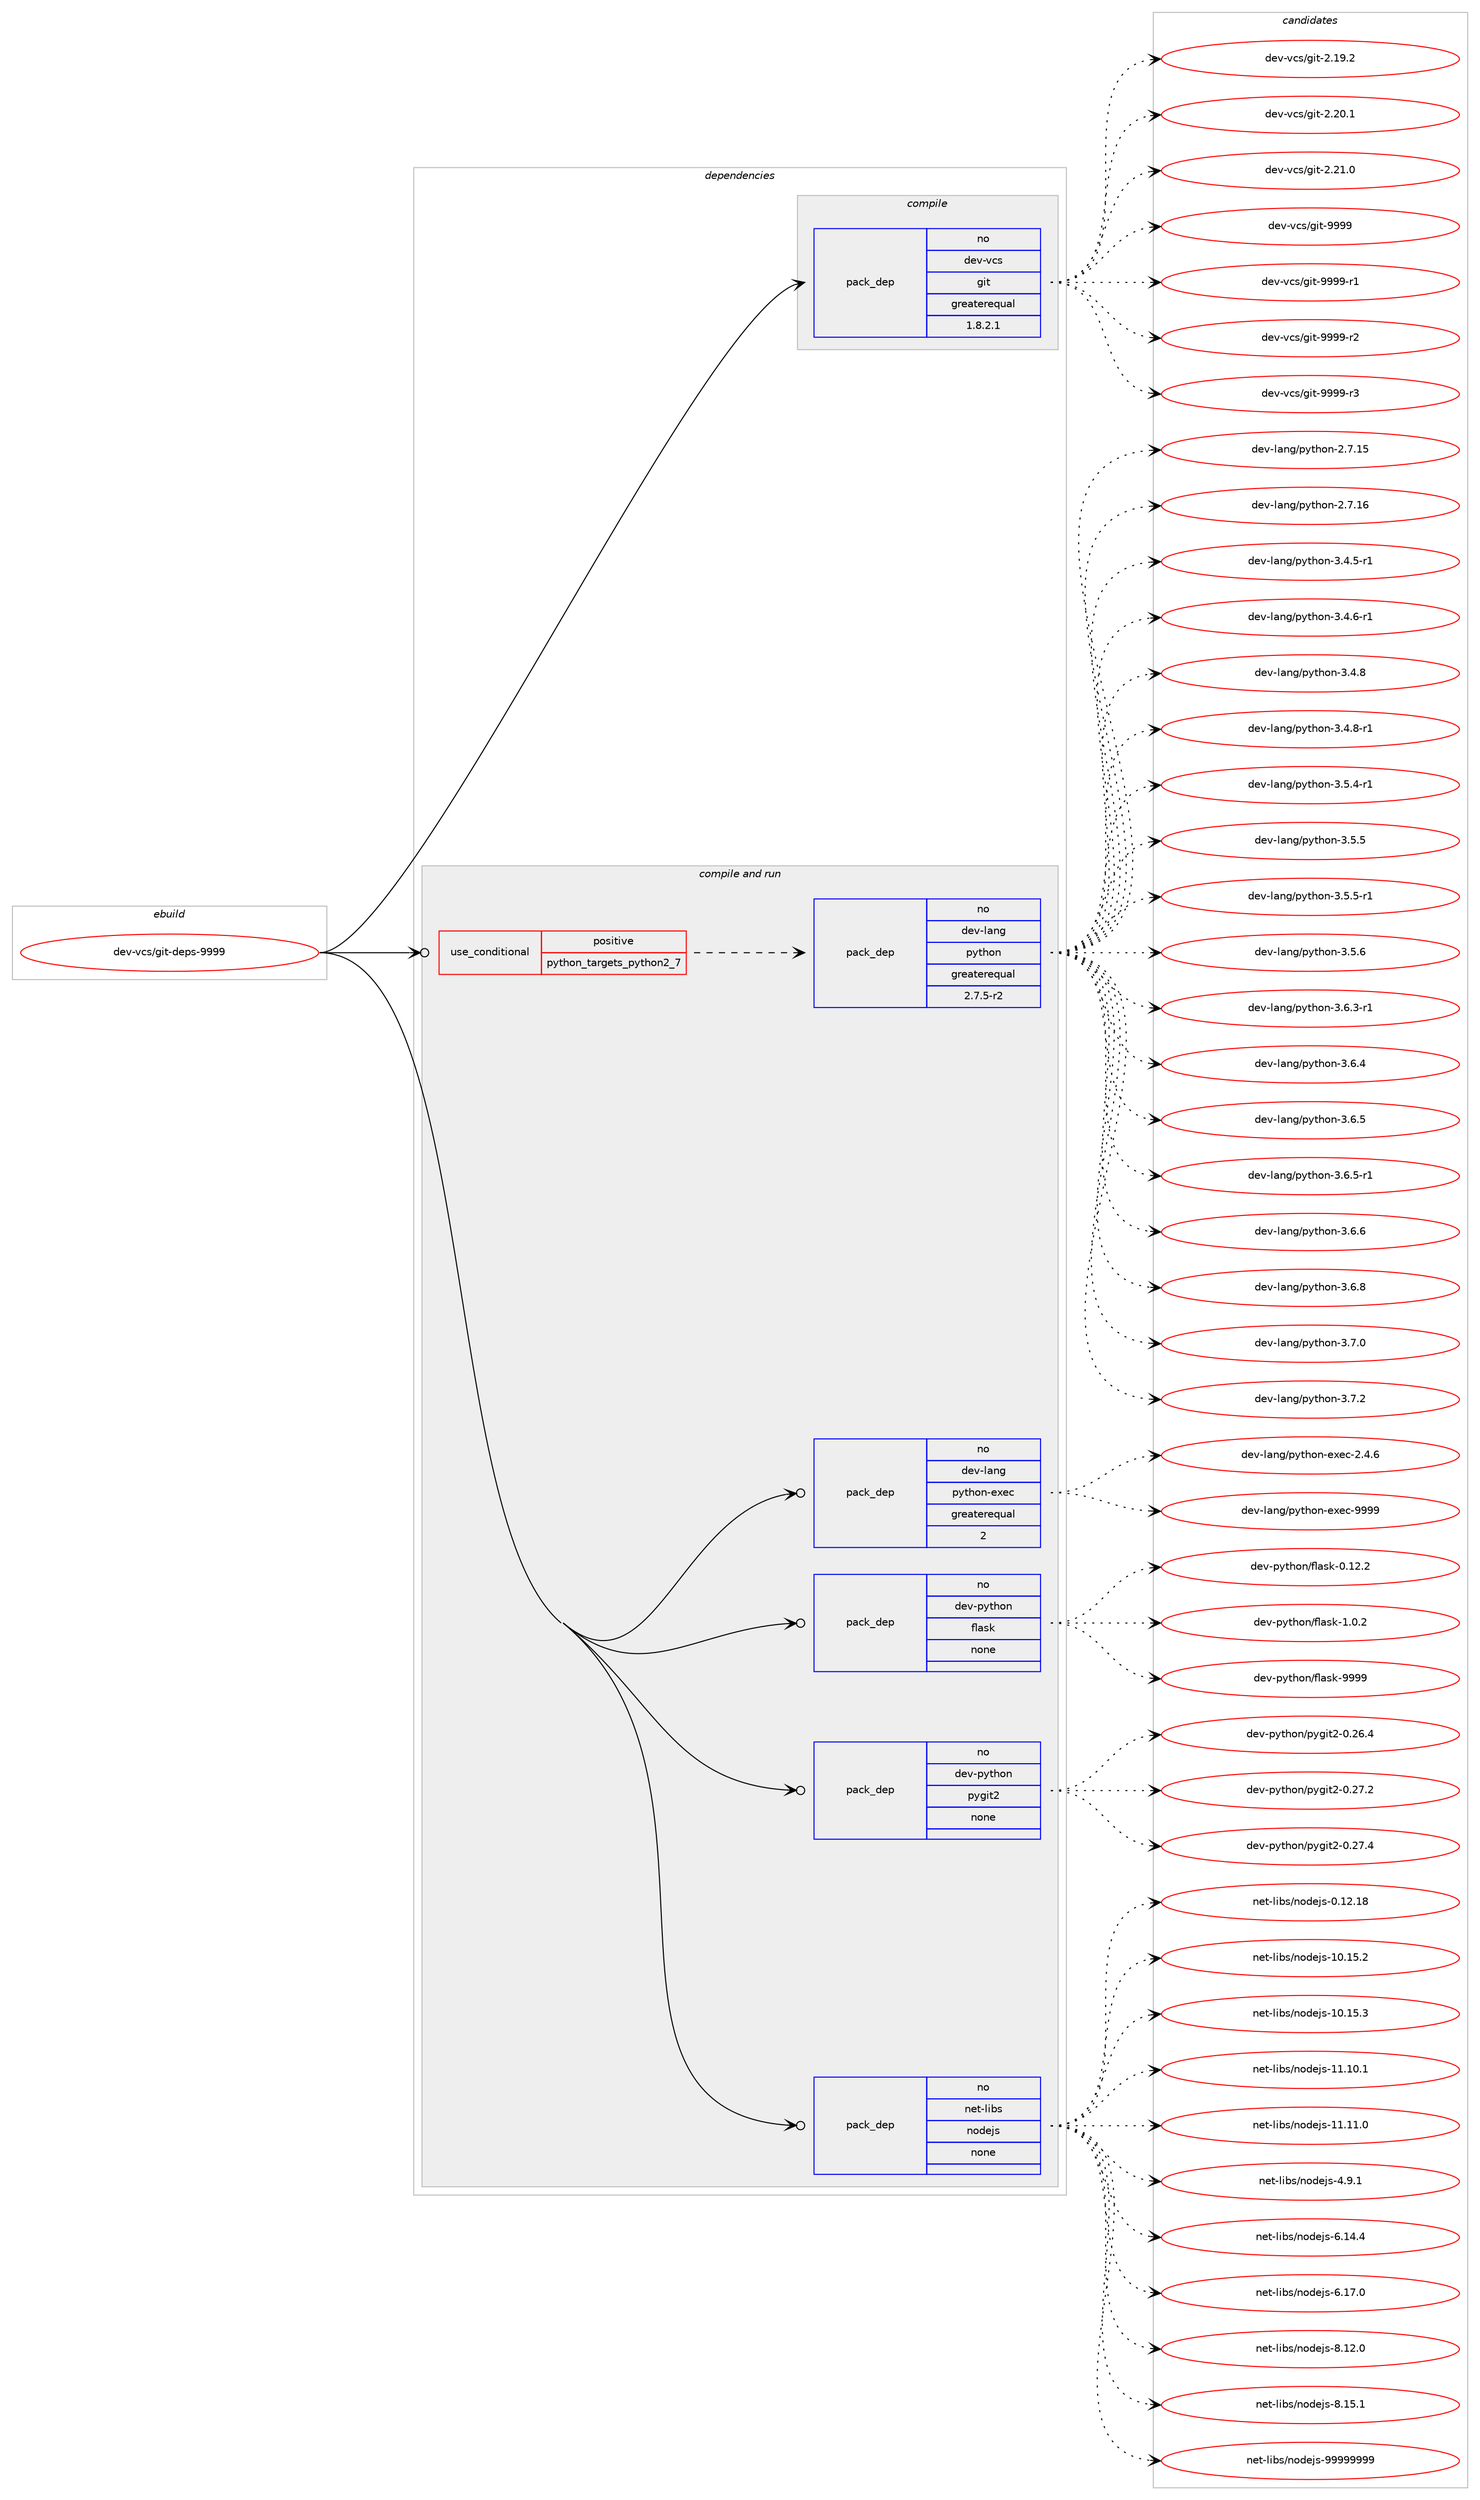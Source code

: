 digraph prolog {

# *************
# Graph options
# *************

newrank=true;
concentrate=true;
compound=true;
graph [rankdir=LR,fontname=Helvetica,fontsize=10,ranksep=1.5];#, ranksep=2.5, nodesep=0.2];
edge  [arrowhead=vee];
node  [fontname=Helvetica,fontsize=10];

# **********
# The ebuild
# **********

subgraph cluster_leftcol {
color=gray;
rank=same;
label=<<i>ebuild</i>>;
id [label="dev-vcs/git-deps-9999", color=red, width=4, href="../dev-vcs/git-deps-9999.svg"];
}

# ****************
# The dependencies
# ****************

subgraph cluster_midcol {
color=gray;
label=<<i>dependencies</i>>;
subgraph cluster_compile {
fillcolor="#eeeeee";
style=filled;
label=<<i>compile</i>>;
subgraph pack1102103 {
dependency1551420 [label=<<TABLE BORDER="0" CELLBORDER="1" CELLSPACING="0" CELLPADDING="4" WIDTH="220"><TR><TD ROWSPAN="6" CELLPADDING="30">pack_dep</TD></TR><TR><TD WIDTH="110">no</TD></TR><TR><TD>dev-vcs</TD></TR><TR><TD>git</TD></TR><TR><TD>greaterequal</TD></TR><TR><TD>1.8.2.1</TD></TR></TABLE>>, shape=none, color=blue];
}
id:e -> dependency1551420:w [weight=20,style="solid",arrowhead="vee"];
}
subgraph cluster_compileandrun {
fillcolor="#eeeeee";
style=filled;
label=<<i>compile and run</i>>;
subgraph cond425565 {
dependency1551421 [label=<<TABLE BORDER="0" CELLBORDER="1" CELLSPACING="0" CELLPADDING="4"><TR><TD ROWSPAN="3" CELLPADDING="10">use_conditional</TD></TR><TR><TD>positive</TD></TR><TR><TD>python_targets_python2_7</TD></TR></TABLE>>, shape=none, color=red];
subgraph pack1102104 {
dependency1551422 [label=<<TABLE BORDER="0" CELLBORDER="1" CELLSPACING="0" CELLPADDING="4" WIDTH="220"><TR><TD ROWSPAN="6" CELLPADDING="30">pack_dep</TD></TR><TR><TD WIDTH="110">no</TD></TR><TR><TD>dev-lang</TD></TR><TR><TD>python</TD></TR><TR><TD>greaterequal</TD></TR><TR><TD>2.7.5-r2</TD></TR></TABLE>>, shape=none, color=blue];
}
dependency1551421:e -> dependency1551422:w [weight=20,style="dashed",arrowhead="vee"];
}
id:e -> dependency1551421:w [weight=20,style="solid",arrowhead="odotvee"];
subgraph pack1102105 {
dependency1551423 [label=<<TABLE BORDER="0" CELLBORDER="1" CELLSPACING="0" CELLPADDING="4" WIDTH="220"><TR><TD ROWSPAN="6" CELLPADDING="30">pack_dep</TD></TR><TR><TD WIDTH="110">no</TD></TR><TR><TD>dev-lang</TD></TR><TR><TD>python-exec</TD></TR><TR><TD>greaterequal</TD></TR><TR><TD>2</TD></TR></TABLE>>, shape=none, color=blue];
}
id:e -> dependency1551423:w [weight=20,style="solid",arrowhead="odotvee"];
subgraph pack1102106 {
dependency1551424 [label=<<TABLE BORDER="0" CELLBORDER="1" CELLSPACING="0" CELLPADDING="4" WIDTH="220"><TR><TD ROWSPAN="6" CELLPADDING="30">pack_dep</TD></TR><TR><TD WIDTH="110">no</TD></TR><TR><TD>dev-python</TD></TR><TR><TD>flask</TD></TR><TR><TD>none</TD></TR><TR><TD></TD></TR></TABLE>>, shape=none, color=blue];
}
id:e -> dependency1551424:w [weight=20,style="solid",arrowhead="odotvee"];
subgraph pack1102107 {
dependency1551425 [label=<<TABLE BORDER="0" CELLBORDER="1" CELLSPACING="0" CELLPADDING="4" WIDTH="220"><TR><TD ROWSPAN="6" CELLPADDING="30">pack_dep</TD></TR><TR><TD WIDTH="110">no</TD></TR><TR><TD>dev-python</TD></TR><TR><TD>pygit2</TD></TR><TR><TD>none</TD></TR><TR><TD></TD></TR></TABLE>>, shape=none, color=blue];
}
id:e -> dependency1551425:w [weight=20,style="solid",arrowhead="odotvee"];
subgraph pack1102108 {
dependency1551426 [label=<<TABLE BORDER="0" CELLBORDER="1" CELLSPACING="0" CELLPADDING="4" WIDTH="220"><TR><TD ROWSPAN="6" CELLPADDING="30">pack_dep</TD></TR><TR><TD WIDTH="110">no</TD></TR><TR><TD>net-libs</TD></TR><TR><TD>nodejs</TD></TR><TR><TD>none</TD></TR><TR><TD></TD></TR></TABLE>>, shape=none, color=blue];
}
id:e -> dependency1551426:w [weight=20,style="solid",arrowhead="odotvee"];
}
subgraph cluster_run {
fillcolor="#eeeeee";
style=filled;
label=<<i>run</i>>;
}
}

# **************
# The candidates
# **************

subgraph cluster_choices {
rank=same;
color=gray;
label=<<i>candidates</i>>;

subgraph choice1102103 {
color=black;
nodesep=1;
choice10010111845118991154710310511645504649574650 [label="dev-vcs/git-2.19.2", color=red, width=4,href="../dev-vcs/git-2.19.2.svg"];
choice10010111845118991154710310511645504650484649 [label="dev-vcs/git-2.20.1", color=red, width=4,href="../dev-vcs/git-2.20.1.svg"];
choice10010111845118991154710310511645504650494648 [label="dev-vcs/git-2.21.0", color=red, width=4,href="../dev-vcs/git-2.21.0.svg"];
choice1001011184511899115471031051164557575757 [label="dev-vcs/git-9999", color=red, width=4,href="../dev-vcs/git-9999.svg"];
choice10010111845118991154710310511645575757574511449 [label="dev-vcs/git-9999-r1", color=red, width=4,href="../dev-vcs/git-9999-r1.svg"];
choice10010111845118991154710310511645575757574511450 [label="dev-vcs/git-9999-r2", color=red, width=4,href="../dev-vcs/git-9999-r2.svg"];
choice10010111845118991154710310511645575757574511451 [label="dev-vcs/git-9999-r3", color=red, width=4,href="../dev-vcs/git-9999-r3.svg"];
dependency1551420:e -> choice10010111845118991154710310511645504649574650:w [style=dotted,weight="100"];
dependency1551420:e -> choice10010111845118991154710310511645504650484649:w [style=dotted,weight="100"];
dependency1551420:e -> choice10010111845118991154710310511645504650494648:w [style=dotted,weight="100"];
dependency1551420:e -> choice1001011184511899115471031051164557575757:w [style=dotted,weight="100"];
dependency1551420:e -> choice10010111845118991154710310511645575757574511449:w [style=dotted,weight="100"];
dependency1551420:e -> choice10010111845118991154710310511645575757574511450:w [style=dotted,weight="100"];
dependency1551420:e -> choice10010111845118991154710310511645575757574511451:w [style=dotted,weight="100"];
}
subgraph choice1102104 {
color=black;
nodesep=1;
choice10010111845108971101034711212111610411111045504655464953 [label="dev-lang/python-2.7.15", color=red, width=4,href="../dev-lang/python-2.7.15.svg"];
choice10010111845108971101034711212111610411111045504655464954 [label="dev-lang/python-2.7.16", color=red, width=4,href="../dev-lang/python-2.7.16.svg"];
choice1001011184510897110103471121211161041111104551465246534511449 [label="dev-lang/python-3.4.5-r1", color=red, width=4,href="../dev-lang/python-3.4.5-r1.svg"];
choice1001011184510897110103471121211161041111104551465246544511449 [label="dev-lang/python-3.4.6-r1", color=red, width=4,href="../dev-lang/python-3.4.6-r1.svg"];
choice100101118451089711010347112121116104111110455146524656 [label="dev-lang/python-3.4.8", color=red, width=4,href="../dev-lang/python-3.4.8.svg"];
choice1001011184510897110103471121211161041111104551465246564511449 [label="dev-lang/python-3.4.8-r1", color=red, width=4,href="../dev-lang/python-3.4.8-r1.svg"];
choice1001011184510897110103471121211161041111104551465346524511449 [label="dev-lang/python-3.5.4-r1", color=red, width=4,href="../dev-lang/python-3.5.4-r1.svg"];
choice100101118451089711010347112121116104111110455146534653 [label="dev-lang/python-3.5.5", color=red, width=4,href="../dev-lang/python-3.5.5.svg"];
choice1001011184510897110103471121211161041111104551465346534511449 [label="dev-lang/python-3.5.5-r1", color=red, width=4,href="../dev-lang/python-3.5.5-r1.svg"];
choice100101118451089711010347112121116104111110455146534654 [label="dev-lang/python-3.5.6", color=red, width=4,href="../dev-lang/python-3.5.6.svg"];
choice1001011184510897110103471121211161041111104551465446514511449 [label="dev-lang/python-3.6.3-r1", color=red, width=4,href="../dev-lang/python-3.6.3-r1.svg"];
choice100101118451089711010347112121116104111110455146544652 [label="dev-lang/python-3.6.4", color=red, width=4,href="../dev-lang/python-3.6.4.svg"];
choice100101118451089711010347112121116104111110455146544653 [label="dev-lang/python-3.6.5", color=red, width=4,href="../dev-lang/python-3.6.5.svg"];
choice1001011184510897110103471121211161041111104551465446534511449 [label="dev-lang/python-3.6.5-r1", color=red, width=4,href="../dev-lang/python-3.6.5-r1.svg"];
choice100101118451089711010347112121116104111110455146544654 [label="dev-lang/python-3.6.6", color=red, width=4,href="../dev-lang/python-3.6.6.svg"];
choice100101118451089711010347112121116104111110455146544656 [label="dev-lang/python-3.6.8", color=red, width=4,href="../dev-lang/python-3.6.8.svg"];
choice100101118451089711010347112121116104111110455146554648 [label="dev-lang/python-3.7.0", color=red, width=4,href="../dev-lang/python-3.7.0.svg"];
choice100101118451089711010347112121116104111110455146554650 [label="dev-lang/python-3.7.2", color=red, width=4,href="../dev-lang/python-3.7.2.svg"];
dependency1551422:e -> choice10010111845108971101034711212111610411111045504655464953:w [style=dotted,weight="100"];
dependency1551422:e -> choice10010111845108971101034711212111610411111045504655464954:w [style=dotted,weight="100"];
dependency1551422:e -> choice1001011184510897110103471121211161041111104551465246534511449:w [style=dotted,weight="100"];
dependency1551422:e -> choice1001011184510897110103471121211161041111104551465246544511449:w [style=dotted,weight="100"];
dependency1551422:e -> choice100101118451089711010347112121116104111110455146524656:w [style=dotted,weight="100"];
dependency1551422:e -> choice1001011184510897110103471121211161041111104551465246564511449:w [style=dotted,weight="100"];
dependency1551422:e -> choice1001011184510897110103471121211161041111104551465346524511449:w [style=dotted,weight="100"];
dependency1551422:e -> choice100101118451089711010347112121116104111110455146534653:w [style=dotted,weight="100"];
dependency1551422:e -> choice1001011184510897110103471121211161041111104551465346534511449:w [style=dotted,weight="100"];
dependency1551422:e -> choice100101118451089711010347112121116104111110455146534654:w [style=dotted,weight="100"];
dependency1551422:e -> choice1001011184510897110103471121211161041111104551465446514511449:w [style=dotted,weight="100"];
dependency1551422:e -> choice100101118451089711010347112121116104111110455146544652:w [style=dotted,weight="100"];
dependency1551422:e -> choice100101118451089711010347112121116104111110455146544653:w [style=dotted,weight="100"];
dependency1551422:e -> choice1001011184510897110103471121211161041111104551465446534511449:w [style=dotted,weight="100"];
dependency1551422:e -> choice100101118451089711010347112121116104111110455146544654:w [style=dotted,weight="100"];
dependency1551422:e -> choice100101118451089711010347112121116104111110455146544656:w [style=dotted,weight="100"];
dependency1551422:e -> choice100101118451089711010347112121116104111110455146554648:w [style=dotted,weight="100"];
dependency1551422:e -> choice100101118451089711010347112121116104111110455146554650:w [style=dotted,weight="100"];
}
subgraph choice1102105 {
color=black;
nodesep=1;
choice1001011184510897110103471121211161041111104510112010199455046524654 [label="dev-lang/python-exec-2.4.6", color=red, width=4,href="../dev-lang/python-exec-2.4.6.svg"];
choice10010111845108971101034711212111610411111045101120101994557575757 [label="dev-lang/python-exec-9999", color=red, width=4,href="../dev-lang/python-exec-9999.svg"];
dependency1551423:e -> choice1001011184510897110103471121211161041111104510112010199455046524654:w [style=dotted,weight="100"];
dependency1551423:e -> choice10010111845108971101034711212111610411111045101120101994557575757:w [style=dotted,weight="100"];
}
subgraph choice1102106 {
color=black;
nodesep=1;
choice10010111845112121116104111110471021089711510745484649504650 [label="dev-python/flask-0.12.2", color=red, width=4,href="../dev-python/flask-0.12.2.svg"];
choice100101118451121211161041111104710210897115107454946484650 [label="dev-python/flask-1.0.2", color=red, width=4,href="../dev-python/flask-1.0.2.svg"];
choice1001011184511212111610411111047102108971151074557575757 [label="dev-python/flask-9999", color=red, width=4,href="../dev-python/flask-9999.svg"];
dependency1551424:e -> choice10010111845112121116104111110471021089711510745484649504650:w [style=dotted,weight="100"];
dependency1551424:e -> choice100101118451121211161041111104710210897115107454946484650:w [style=dotted,weight="100"];
dependency1551424:e -> choice1001011184511212111610411111047102108971151074557575757:w [style=dotted,weight="100"];
}
subgraph choice1102107 {
color=black;
nodesep=1;
choice10010111845112121116104111110471121211031051165045484650544652 [label="dev-python/pygit2-0.26.4", color=red, width=4,href="../dev-python/pygit2-0.26.4.svg"];
choice10010111845112121116104111110471121211031051165045484650554650 [label="dev-python/pygit2-0.27.2", color=red, width=4,href="../dev-python/pygit2-0.27.2.svg"];
choice10010111845112121116104111110471121211031051165045484650554652 [label="dev-python/pygit2-0.27.4", color=red, width=4,href="../dev-python/pygit2-0.27.4.svg"];
dependency1551425:e -> choice10010111845112121116104111110471121211031051165045484650544652:w [style=dotted,weight="100"];
dependency1551425:e -> choice10010111845112121116104111110471121211031051165045484650554650:w [style=dotted,weight="100"];
dependency1551425:e -> choice10010111845112121116104111110471121211031051165045484650554652:w [style=dotted,weight="100"];
}
subgraph choice1102108 {
color=black;
nodesep=1;
choice1101011164510810598115471101111001011061154548464950464956 [label="net-libs/nodejs-0.12.18", color=red, width=4,href="../net-libs/nodejs-0.12.18.svg"];
choice1101011164510810598115471101111001011061154549484649534650 [label="net-libs/nodejs-10.15.2", color=red, width=4,href="../net-libs/nodejs-10.15.2.svg"];
choice1101011164510810598115471101111001011061154549484649534651 [label="net-libs/nodejs-10.15.3", color=red, width=4,href="../net-libs/nodejs-10.15.3.svg"];
choice1101011164510810598115471101111001011061154549494649484649 [label="net-libs/nodejs-11.10.1", color=red, width=4,href="../net-libs/nodejs-11.10.1.svg"];
choice1101011164510810598115471101111001011061154549494649494648 [label="net-libs/nodejs-11.11.0", color=red, width=4,href="../net-libs/nodejs-11.11.0.svg"];
choice110101116451081059811547110111100101106115455246574649 [label="net-libs/nodejs-4.9.1", color=red, width=4,href="../net-libs/nodejs-4.9.1.svg"];
choice11010111645108105981154711011110010110611545544649524652 [label="net-libs/nodejs-6.14.4", color=red, width=4,href="../net-libs/nodejs-6.14.4.svg"];
choice11010111645108105981154711011110010110611545544649554648 [label="net-libs/nodejs-6.17.0", color=red, width=4,href="../net-libs/nodejs-6.17.0.svg"];
choice11010111645108105981154711011110010110611545564649504648 [label="net-libs/nodejs-8.12.0", color=red, width=4,href="../net-libs/nodejs-8.12.0.svg"];
choice11010111645108105981154711011110010110611545564649534649 [label="net-libs/nodejs-8.15.1", color=red, width=4,href="../net-libs/nodejs-8.15.1.svg"];
choice110101116451081059811547110111100101106115455757575757575757 [label="net-libs/nodejs-99999999", color=red, width=4,href="../net-libs/nodejs-99999999.svg"];
dependency1551426:e -> choice1101011164510810598115471101111001011061154548464950464956:w [style=dotted,weight="100"];
dependency1551426:e -> choice1101011164510810598115471101111001011061154549484649534650:w [style=dotted,weight="100"];
dependency1551426:e -> choice1101011164510810598115471101111001011061154549484649534651:w [style=dotted,weight="100"];
dependency1551426:e -> choice1101011164510810598115471101111001011061154549494649484649:w [style=dotted,weight="100"];
dependency1551426:e -> choice1101011164510810598115471101111001011061154549494649494648:w [style=dotted,weight="100"];
dependency1551426:e -> choice110101116451081059811547110111100101106115455246574649:w [style=dotted,weight="100"];
dependency1551426:e -> choice11010111645108105981154711011110010110611545544649524652:w [style=dotted,weight="100"];
dependency1551426:e -> choice11010111645108105981154711011110010110611545544649554648:w [style=dotted,weight="100"];
dependency1551426:e -> choice11010111645108105981154711011110010110611545564649504648:w [style=dotted,weight="100"];
dependency1551426:e -> choice11010111645108105981154711011110010110611545564649534649:w [style=dotted,weight="100"];
dependency1551426:e -> choice110101116451081059811547110111100101106115455757575757575757:w [style=dotted,weight="100"];
}
}

}
